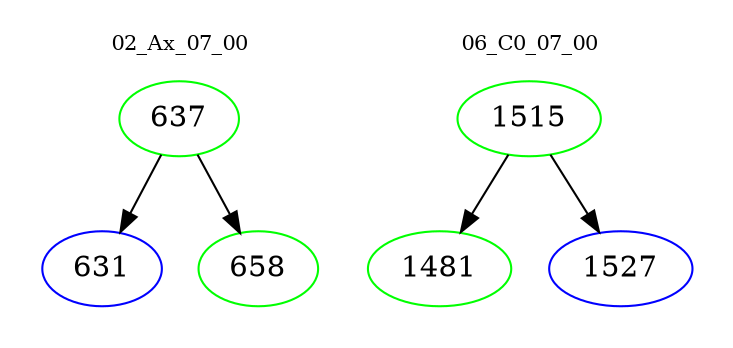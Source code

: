 digraph{
subgraph cluster_0 {
color = white
label = "02_Ax_07_00";
fontsize=10;
T0_637 [label="637", color="green"]
T0_637 -> T0_631 [color="black"]
T0_631 [label="631", color="blue"]
T0_637 -> T0_658 [color="black"]
T0_658 [label="658", color="green"]
}
subgraph cluster_1 {
color = white
label = "06_C0_07_00";
fontsize=10;
T1_1515 [label="1515", color="green"]
T1_1515 -> T1_1481 [color="black"]
T1_1481 [label="1481", color="green"]
T1_1515 -> T1_1527 [color="black"]
T1_1527 [label="1527", color="blue"]
}
}
